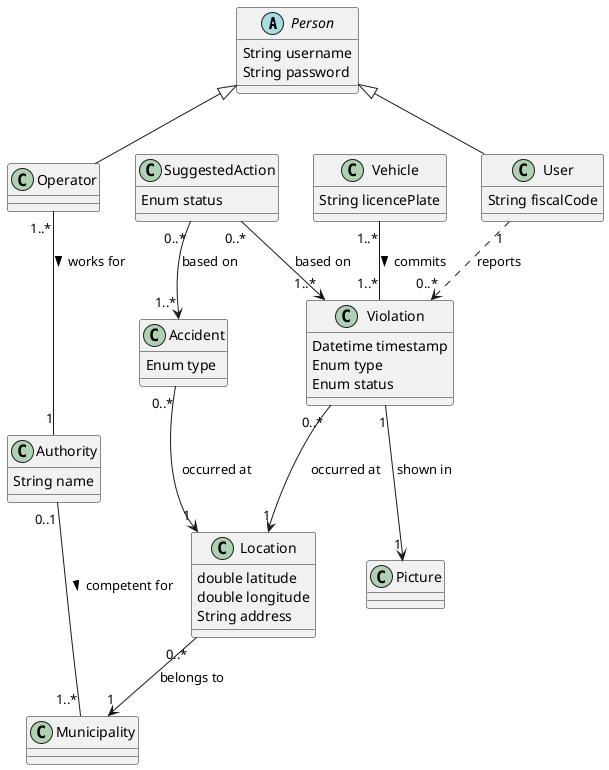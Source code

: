 @startuml rasd_class_diagram
skinparam Shadowing false

abstract class Person {
    String username
    String password
}

class User {
    String fiscalCode
}

User "1" ..> "0..*" Violation : reports

class Operator

Operator "1..*" -- "1" Authority : works for >

class Authority {
    String name
}

Authority "0..1" -- "1..*" Municipality : competent for >

Person <|-- User
Person <|-- Operator

class Vehicle {
    String licencePlate
}

Vehicle "1..*" -- "1..*" Violation : commits > 

class Violation {
    Datetime timestamp
    Enum type
    Enum status
}

Violation "0..*" --> "1" Location : occurred at
Violation "1" --> "1" Picture : shown in

class Location {
    double latitude
    double longitude
    String address
}

Location "0..*" --> "1" Municipality : belongs to

class Municipality

class Accident {
    Enum type
}

Accident "0..*" --> "1" Location : occurred at

class SuggestedAction{
    Enum status
}

SuggestedAction "0..*" --> "1..*" Violation : based on
SuggestedAction "0..*" --> "1..*" Accident : based on

@enduml